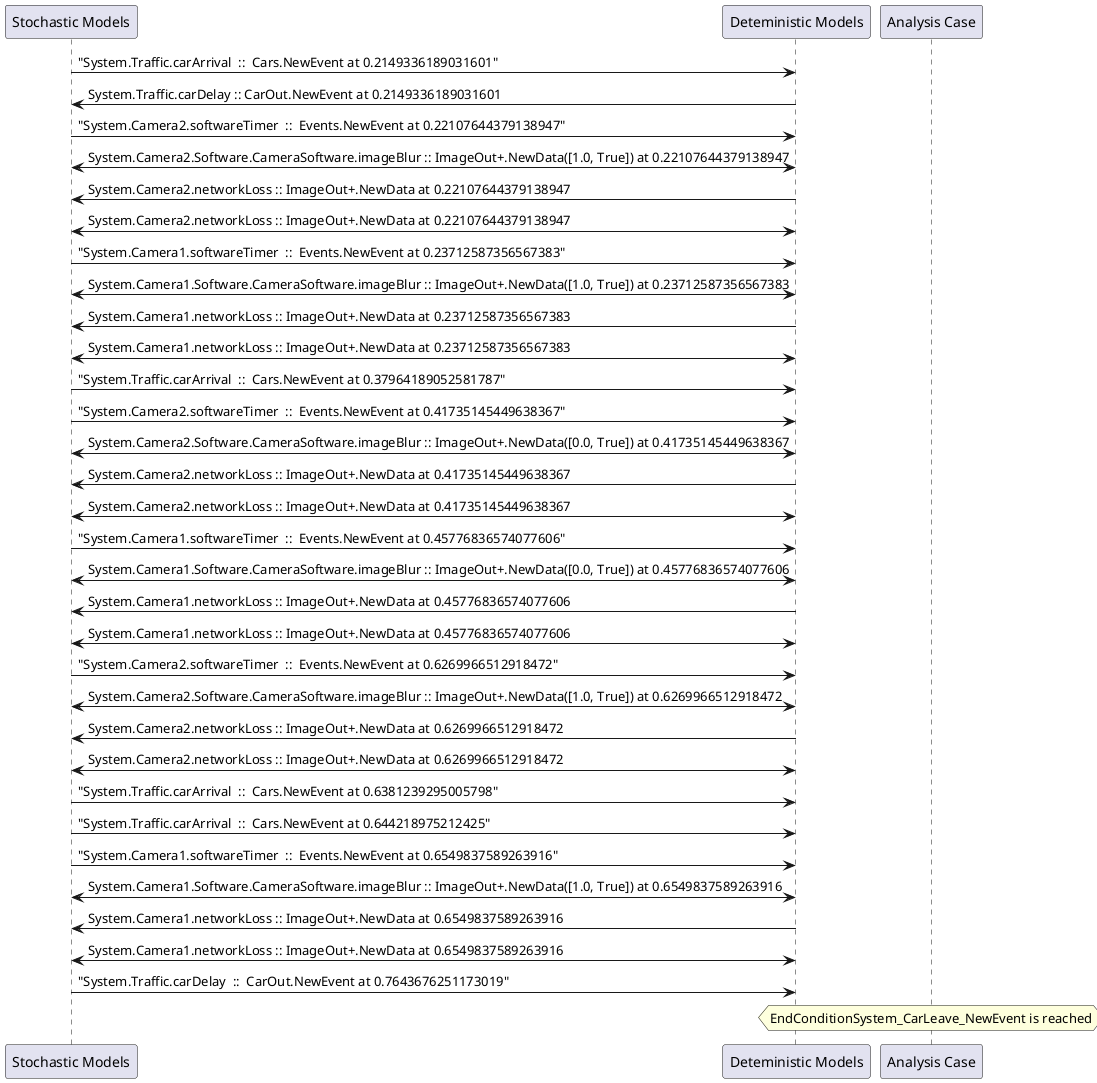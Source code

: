 
	@startuml
	participant "Stochastic Models" as stochmodel
	participant "Deteministic Models" as detmodel
	participant "Analysis Case" as analysis
	{34070_stop} stochmodel -> detmodel : "System.Traffic.carArrival  ::  Cars.NewEvent at 0.2149336189031601"
{34080_start} detmodel -> stochmodel : System.Traffic.carDelay :: CarOut.NewEvent at 0.2149336189031601
{34055_stop} stochmodel -> detmodel : "System.Camera2.softwareTimer  ::  Events.NewEvent at 0.22107644379138947"
detmodel <-> stochmodel : System.Camera2.Software.CameraSoftware.imageBlur :: ImageOut+.NewData([1.0, True]) at 0.22107644379138947
detmodel -> stochmodel : System.Camera2.networkLoss :: ImageOut+.NewData at 0.22107644379138947
detmodel <-> stochmodel : System.Camera2.networkLoss :: ImageOut+.NewData at 0.22107644379138947
{34040_stop} stochmodel -> detmodel : "System.Camera1.softwareTimer  ::  Events.NewEvent at 0.23712587356567383"
detmodel <-> stochmodel : System.Camera1.Software.CameraSoftware.imageBlur :: ImageOut+.NewData([1.0, True]) at 0.23712587356567383
detmodel -> stochmodel : System.Camera1.networkLoss :: ImageOut+.NewData at 0.23712587356567383
detmodel <-> stochmodel : System.Camera1.networkLoss :: ImageOut+.NewData at 0.23712587356567383
{34071_stop} stochmodel -> detmodel : "System.Traffic.carArrival  ::  Cars.NewEvent at 0.37964189052581787"
{34056_stop} stochmodel -> detmodel : "System.Camera2.softwareTimer  ::  Events.NewEvent at 0.41735145449638367"
detmodel <-> stochmodel : System.Camera2.Software.CameraSoftware.imageBlur :: ImageOut+.NewData([0.0, True]) at 0.41735145449638367
detmodel -> stochmodel : System.Camera2.networkLoss :: ImageOut+.NewData at 0.41735145449638367
detmodel <-> stochmodel : System.Camera2.networkLoss :: ImageOut+.NewData at 0.41735145449638367
{34041_stop} stochmodel -> detmodel : "System.Camera1.softwareTimer  ::  Events.NewEvent at 0.45776836574077606"
detmodel <-> stochmodel : System.Camera1.Software.CameraSoftware.imageBlur :: ImageOut+.NewData([0.0, True]) at 0.45776836574077606
detmodel -> stochmodel : System.Camera1.networkLoss :: ImageOut+.NewData at 0.45776836574077606
detmodel <-> stochmodel : System.Camera1.networkLoss :: ImageOut+.NewData at 0.45776836574077606
{34057_stop} stochmodel -> detmodel : "System.Camera2.softwareTimer  ::  Events.NewEvent at 0.6269966512918472"
detmodel <-> stochmodel : System.Camera2.Software.CameraSoftware.imageBlur :: ImageOut+.NewData([1.0, True]) at 0.6269966512918472
detmodel -> stochmodel : System.Camera2.networkLoss :: ImageOut+.NewData at 0.6269966512918472
detmodel <-> stochmodel : System.Camera2.networkLoss :: ImageOut+.NewData at 0.6269966512918472
{34072_stop} stochmodel -> detmodel : "System.Traffic.carArrival  ::  Cars.NewEvent at 0.6381239295005798"
{34073_stop} stochmodel -> detmodel : "System.Traffic.carArrival  ::  Cars.NewEvent at 0.644218975212425"
{34042_stop} stochmodel -> detmodel : "System.Camera1.softwareTimer  ::  Events.NewEvent at 0.6549837589263916"
detmodel <-> stochmodel : System.Camera1.Software.CameraSoftware.imageBlur :: ImageOut+.NewData([1.0, True]) at 0.6549837589263916
detmodel -> stochmodel : System.Camera1.networkLoss :: ImageOut+.NewData at 0.6549837589263916
detmodel <-> stochmodel : System.Camera1.networkLoss :: ImageOut+.NewData at 0.6549837589263916
{34080_stop} stochmodel -> detmodel : "System.Traffic.carDelay  ::  CarOut.NewEvent at 0.7643676251173019"
{34080_start} <-> {34080_stop} : delay
hnote over analysis 
EndConditionSystem_CarLeave_NewEvent is reached
endnote
@enduml